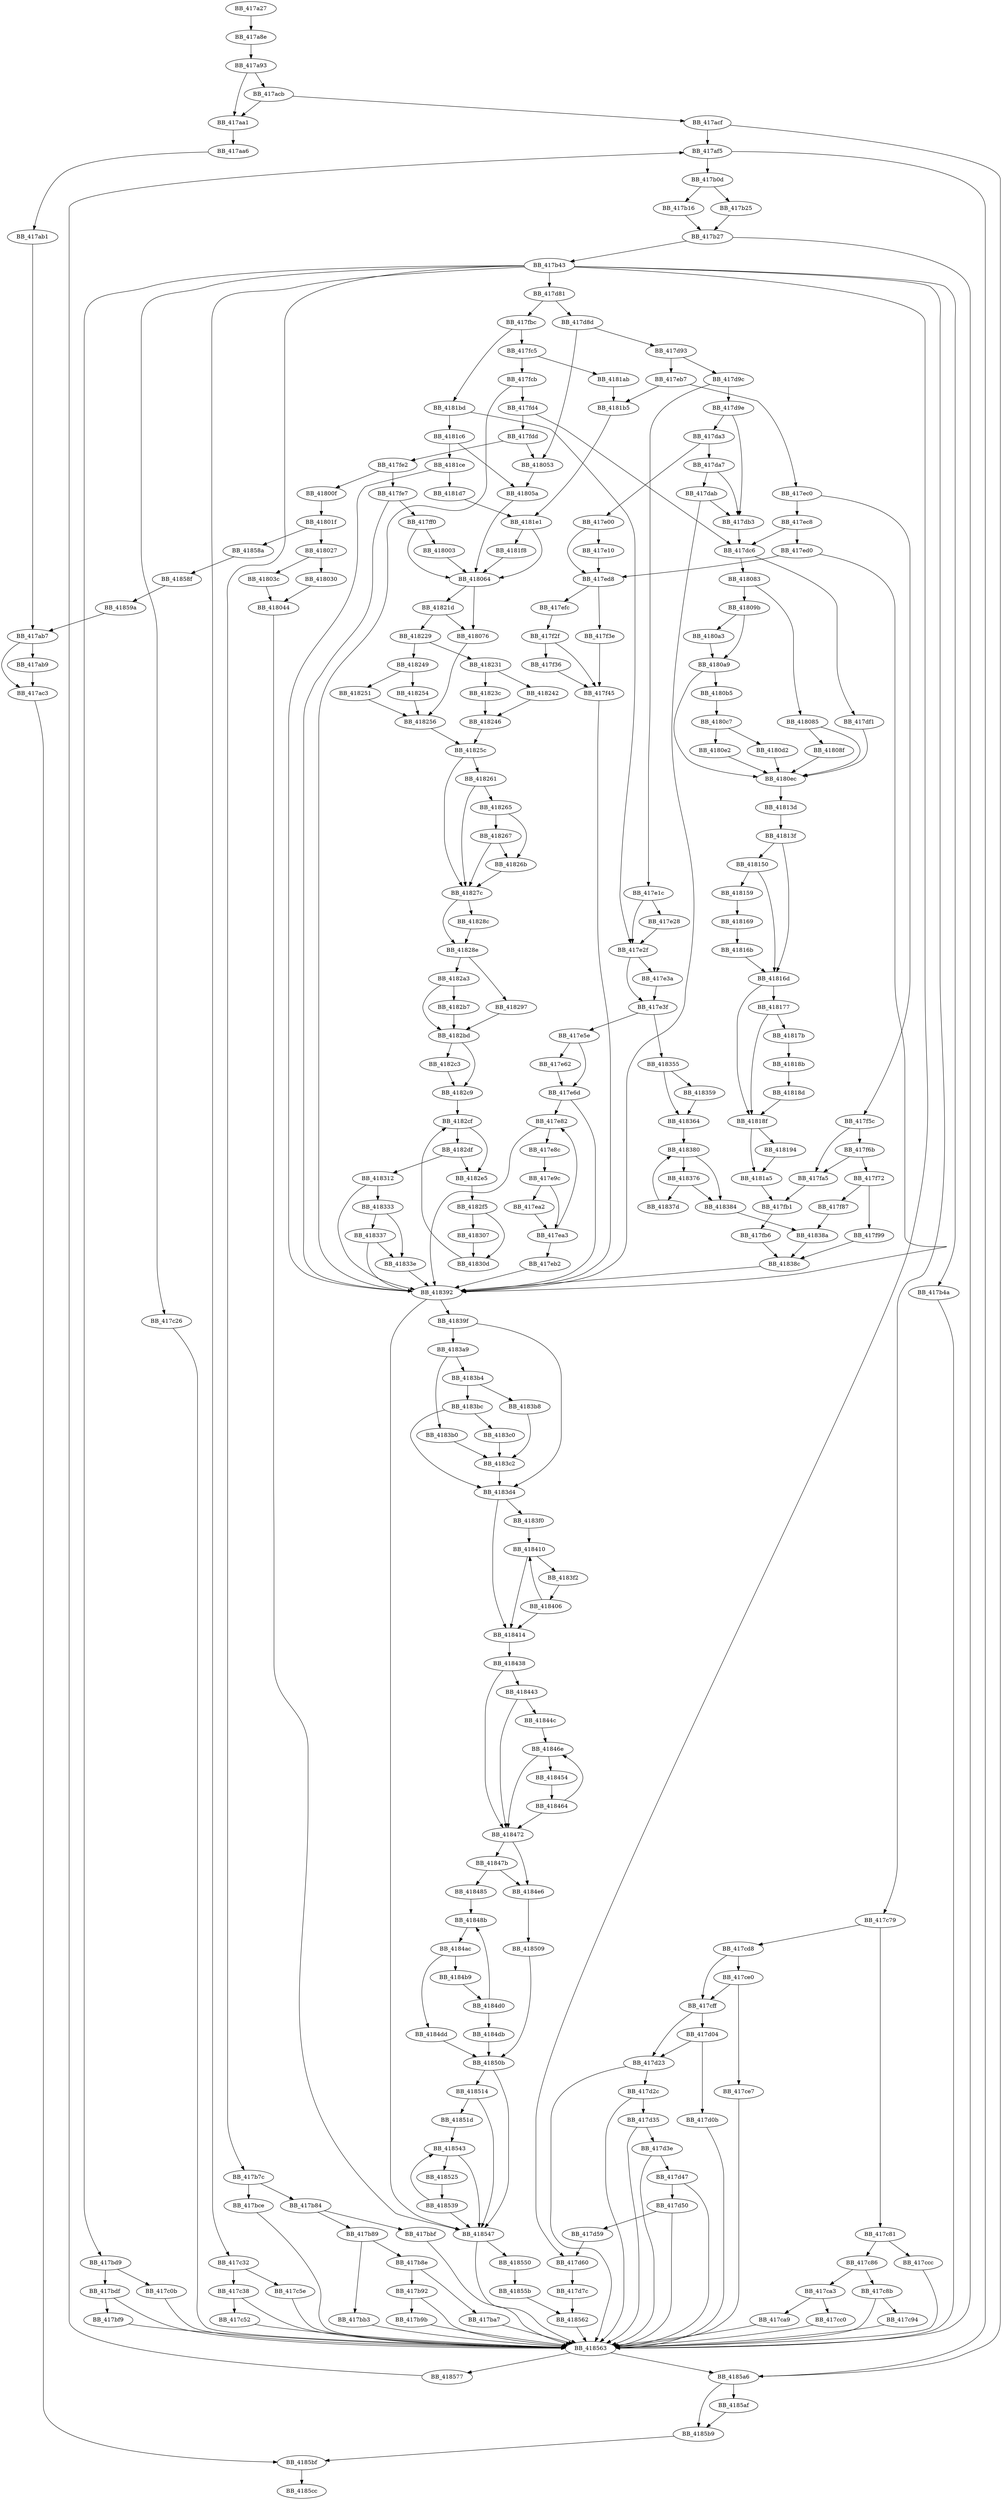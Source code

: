 DiGraph __woutput_l{
BB_417a27->BB_417a8e
BB_417a8e->BB_417a93
BB_417a93->BB_417aa1
BB_417a93->BB_417acb
BB_417aa1->BB_417aa6
BB_417aa6->BB_417ab1
BB_417ab1->BB_417ab7
BB_417ab7->BB_417ab9
BB_417ab7->BB_417ac3
BB_417ab9->BB_417ac3
BB_417ac3->BB_4185bf
BB_417acb->BB_417aa1
BB_417acb->BB_417acf
BB_417acf->BB_417af5
BB_417acf->BB_4185a6
BB_417af5->BB_417b0d
BB_417af5->BB_4185a6
BB_417b0d->BB_417b16
BB_417b0d->BB_417b25
BB_417b16->BB_417b27
BB_417b25->BB_417b27
BB_417b27->BB_417b43
BB_417b27->BB_418563
BB_417b43->BB_417b4a
BB_417b43->BB_417b7c
BB_417b43->BB_417bd9
BB_417b43->BB_417c26
BB_417b43->BB_417c32
BB_417b43->BB_417c79
BB_417b43->BB_417d60
BB_417b43->BB_417d81
BB_417b4a->BB_418563
BB_417b7c->BB_417b84
BB_417b7c->BB_417bce
BB_417b84->BB_417b89
BB_417b84->BB_417bbf
BB_417b89->BB_417b8e
BB_417b89->BB_417bb3
BB_417b8e->BB_417b92
BB_417b8e->BB_417ba7
BB_417b92->BB_417b9b
BB_417b92->BB_418563
BB_417b9b->BB_418563
BB_417ba7->BB_418563
BB_417bb3->BB_418563
BB_417bbf->BB_418563
BB_417bce->BB_418563
BB_417bd9->BB_417bdf
BB_417bd9->BB_417c0b
BB_417bdf->BB_417bf9
BB_417bdf->BB_418563
BB_417bf9->BB_418563
BB_417c0b->BB_418563
BB_417c26->BB_418563
BB_417c32->BB_417c38
BB_417c32->BB_417c5e
BB_417c38->BB_417c52
BB_417c38->BB_418563
BB_417c52->BB_418563
BB_417c5e->BB_418563
BB_417c79->BB_417c81
BB_417c79->BB_417cd8
BB_417c81->BB_417c86
BB_417c81->BB_417ccc
BB_417c86->BB_417c8b
BB_417c86->BB_417ca3
BB_417c8b->BB_417c94
BB_417c8b->BB_418563
BB_417c94->BB_418563
BB_417ca3->BB_417ca9
BB_417ca3->BB_417cc0
BB_417ca9->BB_418563
BB_417cc0->BB_418563
BB_417ccc->BB_418563
BB_417cd8->BB_417ce0
BB_417cd8->BB_417cff
BB_417ce0->BB_417ce7
BB_417ce0->BB_417cff
BB_417ce7->BB_418563
BB_417cff->BB_417d04
BB_417cff->BB_417d23
BB_417d04->BB_417d0b
BB_417d04->BB_417d23
BB_417d0b->BB_418563
BB_417d23->BB_417d2c
BB_417d23->BB_418563
BB_417d2c->BB_417d35
BB_417d2c->BB_418563
BB_417d35->BB_417d3e
BB_417d35->BB_418563
BB_417d3e->BB_417d47
BB_417d3e->BB_418563
BB_417d47->BB_417d50
BB_417d47->BB_418563
BB_417d50->BB_417d59
BB_417d50->BB_418563
BB_417d59->BB_417d60
BB_417d60->BB_417d7c
BB_417d7c->BB_418562
BB_417d81->BB_417d8d
BB_417d81->BB_417fbc
BB_417d8d->BB_417d93
BB_417d8d->BB_418053
BB_417d93->BB_417d9c
BB_417d93->BB_417eb7
BB_417d9c->BB_417d9e
BB_417d9c->BB_417e1c
BB_417d9e->BB_417da3
BB_417d9e->BB_417db3
BB_417da3->BB_417da7
BB_417da3->BB_417e00
BB_417da7->BB_417dab
BB_417da7->BB_417db3
BB_417dab->BB_417db3
BB_417dab->BB_418392
BB_417db3->BB_417dc6
BB_417dc6->BB_417df1
BB_417dc6->BB_418083
BB_417df1->BB_4180ec
BB_417e00->BB_417e10
BB_417e00->BB_417ed8
BB_417e10->BB_417ed8
BB_417e1c->BB_417e28
BB_417e1c->BB_417e2f
BB_417e28->BB_417e2f
BB_417e2f->BB_417e3a
BB_417e2f->BB_417e3f
BB_417e3a->BB_417e3f
BB_417e3f->BB_417e5e
BB_417e3f->BB_418355
BB_417e5e->BB_417e62
BB_417e5e->BB_417e6d
BB_417e62->BB_417e6d
BB_417e6d->BB_417e82
BB_417e6d->BB_418392
BB_417e82->BB_417e8c
BB_417e82->BB_418392
BB_417e8c->BB_417e9c
BB_417e9c->BB_417ea2
BB_417e9c->BB_417ea3
BB_417ea2->BB_417ea3
BB_417ea3->BB_417e82
BB_417ea3->BB_417eb2
BB_417eb2->BB_418392
BB_417eb7->BB_417ec0
BB_417eb7->BB_4181b5
BB_417ec0->BB_417ec8
BB_417ec0->BB_417f5c
BB_417ec8->BB_417dc6
BB_417ec8->BB_417ed0
BB_417ed0->BB_417ed8
BB_417ed0->BB_418392
BB_417ed8->BB_417efc
BB_417ed8->BB_417f3e
BB_417efc->BB_417f2f
BB_417f2f->BB_417f36
BB_417f2f->BB_417f45
BB_417f36->BB_417f45
BB_417f3e->BB_417f45
BB_417f45->BB_418392
BB_417f5c->BB_417f6b
BB_417f5c->BB_417fa5
BB_417f6b->BB_417f72
BB_417f6b->BB_417fa5
BB_417f72->BB_417f87
BB_417f72->BB_417f99
BB_417f87->BB_41838a
BB_417f99->BB_41838c
BB_417fa5->BB_417fb1
BB_417fb1->BB_417fb6
BB_417fb6->BB_41838c
BB_417fbc->BB_417fc5
BB_417fbc->BB_4181bd
BB_417fc5->BB_417fcb
BB_417fc5->BB_4181ab
BB_417fcb->BB_417fd4
BB_417fcb->BB_418392
BB_417fd4->BB_417dc6
BB_417fd4->BB_417fdd
BB_417fdd->BB_417fe2
BB_417fdd->BB_418053
BB_417fe2->BB_417fe7
BB_417fe2->BB_41800f
BB_417fe7->BB_417ff0
BB_417fe7->BB_418392
BB_417ff0->BB_418003
BB_417ff0->BB_418064
BB_418003->BB_418064
BB_41800f->BB_41801f
BB_41801f->BB_418027
BB_41801f->BB_41858a
BB_418027->BB_418030
BB_418027->BB_41803c
BB_418030->BB_418044
BB_41803c->BB_418044
BB_418044->BB_418547
BB_418053->BB_41805a
BB_41805a->BB_418064
BB_418064->BB_418076
BB_418064->BB_41821d
BB_418076->BB_418256
BB_418083->BB_418085
BB_418083->BB_41809b
BB_418085->BB_41808f
BB_418085->BB_4180ec
BB_41808f->BB_4180ec
BB_41809b->BB_4180a3
BB_41809b->BB_4180a9
BB_4180a3->BB_4180a9
BB_4180a9->BB_4180b5
BB_4180a9->BB_4180ec
BB_4180b5->BB_4180c7
BB_4180c7->BB_4180d2
BB_4180c7->BB_4180e2
BB_4180d2->BB_4180ec
BB_4180e2->BB_4180ec
BB_4180ec->BB_41813d
BB_41813d->BB_41813f
BB_41813f->BB_418150
BB_41813f->BB_41816d
BB_418150->BB_418159
BB_418150->BB_41816d
BB_418159->BB_418169
BB_418169->BB_41816b
BB_41816b->BB_41816d
BB_41816d->BB_418177
BB_41816d->BB_41818f
BB_418177->BB_41817b
BB_418177->BB_41818f
BB_41817b->BB_41818b
BB_41818b->BB_41818d
BB_41818d->BB_41818f
BB_41818f->BB_418194
BB_41818f->BB_4181a5
BB_418194->BB_4181a5
BB_4181a5->BB_417fb1
BB_4181ab->BB_4181b5
BB_4181b5->BB_4181e1
BB_4181bd->BB_417e2f
BB_4181bd->BB_4181c6
BB_4181c6->BB_41805a
BB_4181c6->BB_4181ce
BB_4181ce->BB_4181d7
BB_4181ce->BB_418392
BB_4181d7->BB_4181e1
BB_4181e1->BB_418064
BB_4181e1->BB_4181f8
BB_4181f8->BB_418064
BB_41821d->BB_418076
BB_41821d->BB_418229
BB_418229->BB_418231
BB_418229->BB_418249
BB_418231->BB_41823c
BB_418231->BB_418242
BB_41823c->BB_418246
BB_418242->BB_418246
BB_418246->BB_41825c
BB_418249->BB_418251
BB_418249->BB_418254
BB_418251->BB_418256
BB_418254->BB_418256
BB_418256->BB_41825c
BB_41825c->BB_418261
BB_41825c->BB_41827c
BB_418261->BB_418265
BB_418261->BB_41827c
BB_418265->BB_418267
BB_418265->BB_41826b
BB_418267->BB_41826b
BB_418267->BB_41827c
BB_41826b->BB_41827c
BB_41827c->BB_41828c
BB_41827c->BB_41828e
BB_41828c->BB_41828e
BB_41828e->BB_418297
BB_41828e->BB_4182a3
BB_418297->BB_4182bd
BB_4182a3->BB_4182b7
BB_4182a3->BB_4182bd
BB_4182b7->BB_4182bd
BB_4182bd->BB_4182c3
BB_4182bd->BB_4182c9
BB_4182c3->BB_4182c9
BB_4182c9->BB_4182cf
BB_4182cf->BB_4182df
BB_4182cf->BB_4182e5
BB_4182df->BB_4182e5
BB_4182df->BB_418312
BB_4182e5->BB_4182f5
BB_4182f5->BB_418307
BB_4182f5->BB_41830d
BB_418307->BB_41830d
BB_41830d->BB_4182cf
BB_418312->BB_418333
BB_418312->BB_418392
BB_418333->BB_418337
BB_418333->BB_41833e
BB_418337->BB_41833e
BB_418337->BB_418392
BB_41833e->BB_418392
BB_418355->BB_418359
BB_418355->BB_418364
BB_418359->BB_418364
BB_418364->BB_418380
BB_418376->BB_41837d
BB_418376->BB_418384
BB_41837d->BB_418380
BB_418380->BB_418376
BB_418380->BB_418384
BB_418384->BB_41838a
BB_41838a->BB_41838c
BB_41838c->BB_418392
BB_418392->BB_41839f
BB_418392->BB_418547
BB_41839f->BB_4183a9
BB_41839f->BB_4183d4
BB_4183a9->BB_4183b0
BB_4183a9->BB_4183b4
BB_4183b0->BB_4183c2
BB_4183b4->BB_4183b8
BB_4183b4->BB_4183bc
BB_4183b8->BB_4183c2
BB_4183bc->BB_4183c0
BB_4183bc->BB_4183d4
BB_4183c0->BB_4183c2
BB_4183c2->BB_4183d4
BB_4183d4->BB_4183f0
BB_4183d4->BB_418414
BB_4183f0->BB_418410
BB_4183f2->BB_418406
BB_418406->BB_418410
BB_418406->BB_418414
BB_418410->BB_4183f2
BB_418410->BB_418414
BB_418414->BB_418438
BB_418438->BB_418443
BB_418438->BB_418472
BB_418443->BB_41844c
BB_418443->BB_418472
BB_41844c->BB_41846e
BB_418454->BB_418464
BB_418464->BB_41846e
BB_418464->BB_418472
BB_41846e->BB_418454
BB_41846e->BB_418472
BB_418472->BB_41847b
BB_418472->BB_4184e6
BB_41847b->BB_418485
BB_41847b->BB_4184e6
BB_418485->BB_41848b
BB_41848b->BB_4184ac
BB_4184ac->BB_4184b9
BB_4184ac->BB_4184dd
BB_4184b9->BB_4184d0
BB_4184d0->BB_41848b
BB_4184d0->BB_4184db
BB_4184db->BB_41850b
BB_4184dd->BB_41850b
BB_4184e6->BB_418509
BB_418509->BB_41850b
BB_41850b->BB_418514
BB_41850b->BB_418547
BB_418514->BB_41851d
BB_418514->BB_418547
BB_41851d->BB_418543
BB_418525->BB_418539
BB_418539->BB_418543
BB_418539->BB_418547
BB_418543->BB_418525
BB_418543->BB_418547
BB_418547->BB_418550
BB_418547->BB_418563
BB_418550->BB_41855b
BB_41855b->BB_418562
BB_418562->BB_418563
BB_418563->BB_418577
BB_418563->BB_4185a6
BB_418577->BB_417af5
BB_41858a->BB_41858f
BB_41858f->BB_41859a
BB_41859a->BB_417ab7
BB_4185a6->BB_4185af
BB_4185a6->BB_4185b9
BB_4185af->BB_4185b9
BB_4185b9->BB_4185bf
BB_4185bf->BB_4185cc
}
